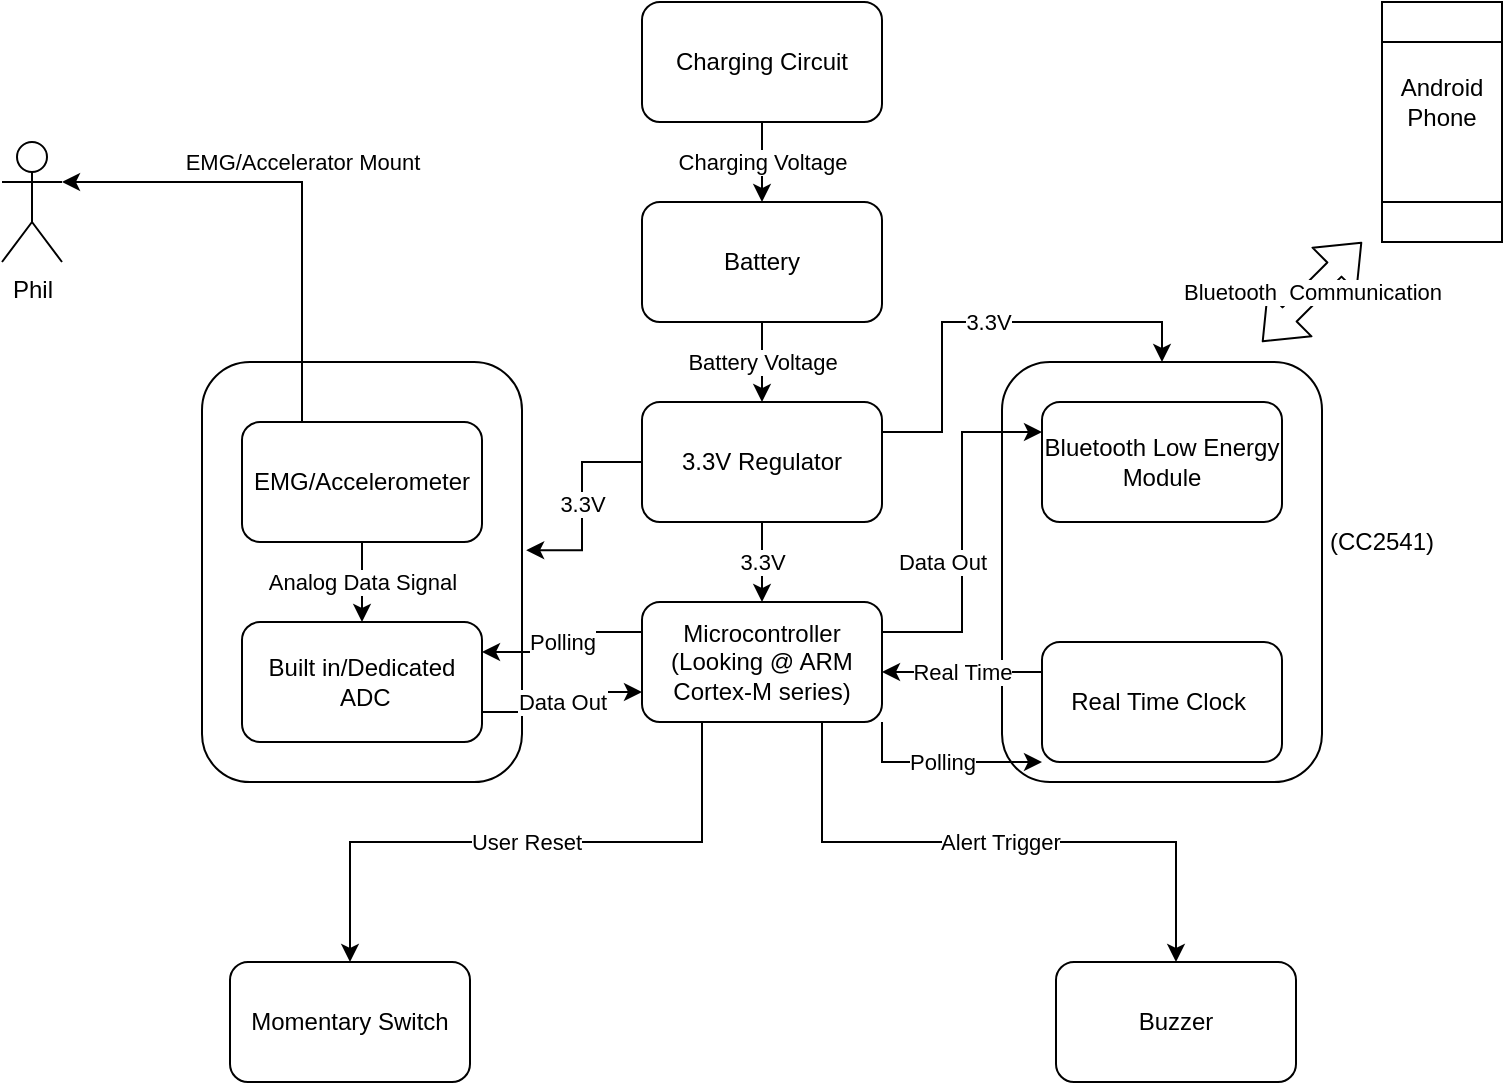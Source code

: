 <mxfile version="13.6.10" type="device"><diagram id="C5RBs43oDa-KdzZeNtuy" name="Page-1"><mxGraphModel dx="1422" dy="713" grid="1" gridSize="10" guides="1" tooltips="1" connect="1" arrows="1" fold="1" page="1" pageScale="1" pageWidth="827" pageHeight="1169" math="0" shadow="0"><root><mxCell id="WIyWlLk6GJQsqaUBKTNV-0"/><mxCell id="WIyWlLk6GJQsqaUBKTNV-1" parent="WIyWlLk6GJQsqaUBKTNV-0"/><mxCell id="KwHx51PYTw4PJ6g4DC7W-11" value="" style="rounded=1;whiteSpace=wrap;html=1;" parent="WIyWlLk6GJQsqaUBKTNV-1" vertex="1"><mxGeometry x="280" y="330" width="160" height="210" as="geometry"/></mxCell><mxCell id="KwHx51PYTw4PJ6g4DC7W-8" value="" style="rounded=1;whiteSpace=wrap;html=1;" parent="WIyWlLk6GJQsqaUBKTNV-1" vertex="1"><mxGeometry x="680" y="330" width="160" height="210" as="geometry"/></mxCell><mxCell id="KwHx51PYTw4PJ6g4DC7W-21" value="Battery Voltage" style="edgeStyle=orthogonalEdgeStyle;rounded=0;orthogonalLoop=1;jettySize=auto;html=1;exitX=0.5;exitY=1;exitDx=0;exitDy=0;entryX=0.5;entryY=0;entryDx=0;entryDy=0;" parent="WIyWlLk6GJQsqaUBKTNV-1" source="KwHx51PYTw4PJ6g4DC7W-1" target="KwHx51PYTw4PJ6g4DC7W-5" edge="1"><mxGeometry relative="1" as="geometry"/></mxCell><mxCell id="KwHx51PYTw4PJ6g4DC7W-1" value="Battery" style="rounded=1;whiteSpace=wrap;html=1;" parent="WIyWlLk6GJQsqaUBKTNV-1" vertex="1"><mxGeometry x="500" y="250" width="120" height="60" as="geometry"/></mxCell><mxCell id="KwHx51PYTw4PJ6g4DC7W-24" value="Data Out" style="edgeStyle=orthogonalEdgeStyle;rounded=0;orthogonalLoop=1;jettySize=auto;html=1;exitX=1;exitY=0.75;exitDx=0;exitDy=0;entryX=0;entryY=0.75;entryDx=0;entryDy=0;" parent="WIyWlLk6GJQsqaUBKTNV-1" source="KwHx51PYTw4PJ6g4DC7W-2" target="KwHx51PYTw4PJ6g4DC7W-18" edge="1"><mxGeometry relative="1" as="geometry"/></mxCell><mxCell id="KwHx51PYTw4PJ6g4DC7W-2" value="Built in/Dedicated&lt;br&gt;&amp;nbsp;ADC" style="rounded=1;whiteSpace=wrap;html=1;" parent="WIyWlLk6GJQsqaUBKTNV-1" vertex="1"><mxGeometry x="300" y="460" width="120" height="60" as="geometry"/></mxCell><mxCell id="KwHx51PYTw4PJ6g4DC7W-16" value="Analog Data Signal" style="edgeStyle=orthogonalEdgeStyle;rounded=0;orthogonalLoop=1;jettySize=auto;html=1;exitX=0.5;exitY=1;exitDx=0;exitDy=0;entryX=0.5;entryY=0;entryDx=0;entryDy=0;" parent="WIyWlLk6GJQsqaUBKTNV-1" source="KwHx51PYTw4PJ6g4DC7W-4" target="KwHx51PYTw4PJ6g4DC7W-2" edge="1"><mxGeometry relative="1" as="geometry"/></mxCell><mxCell id="KwHx51PYTw4PJ6g4DC7W-35" value="EMG/Accelerator Mount" style="edgeStyle=orthogonalEdgeStyle;rounded=0;orthogonalLoop=1;jettySize=auto;html=1;exitX=0.25;exitY=0;exitDx=0;exitDy=0;entryX=1;entryY=0.333;entryDx=0;entryDy=0;entryPerimeter=0;" parent="WIyWlLk6GJQsqaUBKTNV-1" source="KwHx51PYTw4PJ6g4DC7W-4" target="KwHx51PYTw4PJ6g4DC7W-33" edge="1"><mxGeometry y="10" relative="1" as="geometry"><mxPoint y="-20" as="offset"/></mxGeometry></mxCell><mxCell id="KwHx51PYTw4PJ6g4DC7W-4" value="EMG/Accelerometer" style="rounded=1;whiteSpace=wrap;html=1;" parent="WIyWlLk6GJQsqaUBKTNV-1" vertex="1"><mxGeometry x="300" y="360" width="120" height="60" as="geometry"/></mxCell><mxCell id="KwHx51PYTw4PJ6g4DC7W-22" value="3.3V" style="edgeStyle=orthogonalEdgeStyle;rounded=0;orthogonalLoop=1;jettySize=auto;html=1;exitX=0.5;exitY=1;exitDx=0;exitDy=0;entryX=0.5;entryY=0;entryDx=0;entryDy=0;" parent="WIyWlLk6GJQsqaUBKTNV-1" source="KwHx51PYTw4PJ6g4DC7W-5" target="KwHx51PYTw4PJ6g4DC7W-18" edge="1"><mxGeometry relative="1" as="geometry"/></mxCell><mxCell id="KwHx51PYTw4PJ6g4DC7W-29" value="3.3V" style="edgeStyle=orthogonalEdgeStyle;rounded=0;orthogonalLoop=1;jettySize=auto;html=1;exitX=0;exitY=0.5;exitDx=0;exitDy=0;entryX=1.013;entryY=0.448;entryDx=0;entryDy=0;entryPerimeter=0;" parent="WIyWlLk6GJQsqaUBKTNV-1" source="KwHx51PYTw4PJ6g4DC7W-5" target="KwHx51PYTw4PJ6g4DC7W-11" edge="1"><mxGeometry relative="1" as="geometry"/></mxCell><mxCell id="KwHx51PYTw4PJ6g4DC7W-30" value="3.3V" style="edgeStyle=orthogonalEdgeStyle;rounded=0;orthogonalLoop=1;jettySize=auto;html=1;exitX=1;exitY=0.25;exitDx=0;exitDy=0;entryX=0.5;entryY=0;entryDx=0;entryDy=0;" parent="WIyWlLk6GJQsqaUBKTNV-1" source="KwHx51PYTw4PJ6g4DC7W-5" target="KwHx51PYTw4PJ6g4DC7W-8" edge="1"><mxGeometry relative="1" as="geometry"/></mxCell><mxCell id="KwHx51PYTw4PJ6g4DC7W-5" value="3.3V Regulator" style="rounded=1;whiteSpace=wrap;html=1;" parent="WIyWlLk6GJQsqaUBKTNV-1" vertex="1"><mxGeometry x="500" y="350" width="120" height="60" as="geometry"/></mxCell><mxCell id="KwHx51PYTw4PJ6g4DC7W-6" value="Bluetooth Low Energy Module" style="rounded=1;whiteSpace=wrap;html=1;" parent="WIyWlLk6GJQsqaUBKTNV-1" vertex="1"><mxGeometry x="700" y="350" width="120" height="60" as="geometry"/></mxCell><mxCell id="KwHx51PYTw4PJ6g4DC7W-32" value="Real Time" style="edgeStyle=orthogonalEdgeStyle;rounded=0;orthogonalLoop=1;jettySize=auto;html=1;exitX=0;exitY=0.25;exitDx=0;exitDy=0;" parent="WIyWlLk6GJQsqaUBKTNV-1" source="KwHx51PYTw4PJ6g4DC7W-7" edge="1"><mxGeometry relative="1" as="geometry"><mxPoint x="620" y="485" as="targetPoint"/><Array as="points"><mxPoint x="620" y="485"/></Array></mxGeometry></mxCell><mxCell id="KwHx51PYTw4PJ6g4DC7W-7" value="Real Time Clock&amp;nbsp;" style="rounded=1;whiteSpace=wrap;html=1;" parent="WIyWlLk6GJQsqaUBKTNV-1" vertex="1"><mxGeometry x="700" y="470" width="120" height="60" as="geometry"/></mxCell><mxCell id="KwHx51PYTw4PJ6g4DC7W-20" value="Charging Voltage" style="edgeStyle=orthogonalEdgeStyle;rounded=0;orthogonalLoop=1;jettySize=auto;html=1;exitX=0.5;exitY=1;exitDx=0;exitDy=0;entryX=0.5;entryY=0;entryDx=0;entryDy=0;" parent="WIyWlLk6GJQsqaUBKTNV-1" source="KwHx51PYTw4PJ6g4DC7W-13" target="KwHx51PYTw4PJ6g4DC7W-1" edge="1"><mxGeometry relative="1" as="geometry"/></mxCell><mxCell id="KwHx51PYTw4PJ6g4DC7W-13" value="Charging Circuit" style="rounded=1;whiteSpace=wrap;html=1;" parent="WIyWlLk6GJQsqaUBKTNV-1" vertex="1"><mxGeometry x="500" y="150" width="120" height="60" as="geometry"/></mxCell><mxCell id="KwHx51PYTw4PJ6g4DC7W-15" value="" style="endArrow=classic;html=1;" parent="WIyWlLk6GJQsqaUBKTNV-1" source="KwHx51PYTw4PJ6g4DC7W-11" edge="1"><mxGeometry width="50" height="50" relative="1" as="geometry"><mxPoint x="390" y="390" as="sourcePoint"/><mxPoint x="440" y="340" as="targetPoint"/></mxGeometry></mxCell><mxCell id="KwHx51PYTw4PJ6g4DC7W-23" value="Polling" style="edgeStyle=orthogonalEdgeStyle;rounded=0;orthogonalLoop=1;jettySize=auto;html=1;exitX=0;exitY=0.25;exitDx=0;exitDy=0;entryX=1;entryY=0.25;entryDx=0;entryDy=0;" parent="WIyWlLk6GJQsqaUBKTNV-1" source="KwHx51PYTw4PJ6g4DC7W-18" target="KwHx51PYTw4PJ6g4DC7W-2" edge="1"><mxGeometry relative="1" as="geometry"/></mxCell><mxCell id="KwHx51PYTw4PJ6g4DC7W-25" value="Data Out" style="edgeStyle=orthogonalEdgeStyle;rounded=0;orthogonalLoop=1;jettySize=auto;html=1;exitX=1;exitY=0.25;exitDx=0;exitDy=0;entryX=0;entryY=0.25;entryDx=0;entryDy=0;" parent="WIyWlLk6GJQsqaUBKTNV-1" source="KwHx51PYTw4PJ6g4DC7W-18" target="KwHx51PYTw4PJ6g4DC7W-6" edge="1"><mxGeometry x="-0.167" y="10" relative="1" as="geometry"><mxPoint as="offset"/></mxGeometry></mxCell><mxCell id="KwHx51PYTw4PJ6g4DC7W-31" value="Polling" style="edgeStyle=orthogonalEdgeStyle;rounded=0;orthogonalLoop=1;jettySize=auto;html=1;exitX=1;exitY=1;exitDx=0;exitDy=0;entryX=0;entryY=1;entryDx=0;entryDy=0;" parent="WIyWlLk6GJQsqaUBKTNV-1" source="KwHx51PYTw4PJ6g4DC7W-18" target="KwHx51PYTw4PJ6g4DC7W-7" edge="1"><mxGeometry relative="1" as="geometry"><Array as="points"><mxPoint x="620" y="530"/></Array></mxGeometry></mxCell><mxCell id="O4PBT0gKj7409n5mV9Pb-2" value="Alert Trigger" style="edgeStyle=orthogonalEdgeStyle;rounded=0;orthogonalLoop=1;jettySize=auto;html=1;exitX=0.75;exitY=1;exitDx=0;exitDy=0;entryX=0.5;entryY=0;entryDx=0;entryDy=0;" edge="1" parent="WIyWlLk6GJQsqaUBKTNV-1" source="KwHx51PYTw4PJ6g4DC7W-18" target="O4PBT0gKj7409n5mV9Pb-0"><mxGeometry relative="1" as="geometry"/></mxCell><mxCell id="O4PBT0gKj7409n5mV9Pb-5" value="User Reset" style="edgeStyle=orthogonalEdgeStyle;rounded=0;orthogonalLoop=1;jettySize=auto;html=1;exitX=0.25;exitY=1;exitDx=0;exitDy=0;entryX=0.5;entryY=0;entryDx=0;entryDy=0;" edge="1" parent="WIyWlLk6GJQsqaUBKTNV-1" source="KwHx51PYTw4PJ6g4DC7W-18" target="O4PBT0gKj7409n5mV9Pb-3"><mxGeometry relative="1" as="geometry"/></mxCell><mxCell id="KwHx51PYTw4PJ6g4DC7W-18" value="Microcontroller&lt;br&gt;(Looking @ ARM Cortex-M series)" style="rounded=1;whiteSpace=wrap;html=1;" parent="WIyWlLk6GJQsqaUBKTNV-1" vertex="1"><mxGeometry x="500" y="450" width="120" height="60" as="geometry"/></mxCell><mxCell id="KwHx51PYTw4PJ6g4DC7W-33" value="Phil" style="shape=umlActor;verticalLabelPosition=bottom;verticalAlign=top;html=1;outlineConnect=0;" parent="WIyWlLk6GJQsqaUBKTNV-1" vertex="1"><mxGeometry x="180" y="220" width="30" height="60" as="geometry"/></mxCell><mxCell id="KwHx51PYTw4PJ6g4DC7W-37" value="" style="shape=process;whiteSpace=wrap;html=1;backgroundOutline=1;rotation=90;size=0.167;" parent="WIyWlLk6GJQsqaUBKTNV-1" vertex="1"><mxGeometry x="840" y="180" width="120" height="60" as="geometry"/></mxCell><mxCell id="KwHx51PYTw4PJ6g4DC7W-38" value="Android Phone" style="text;html=1;strokeColor=none;fillColor=none;align=center;verticalAlign=middle;whiteSpace=wrap;rounded=0;" parent="WIyWlLk6GJQsqaUBKTNV-1" vertex="1"><mxGeometry x="880" y="190" width="40" height="20" as="geometry"/></mxCell><mxCell id="KwHx51PYTw4PJ6g4DC7W-41" value="Bluetooth&amp;nbsp; Communication" style="shape=flexArrow;endArrow=classic;startArrow=classic;html=1;" parent="WIyWlLk6GJQsqaUBKTNV-1" edge="1"><mxGeometry width="50" height="50" relative="1" as="geometry"><mxPoint x="810" y="320" as="sourcePoint"/><mxPoint x="860" y="270" as="targetPoint"/></mxGeometry></mxCell><mxCell id="KwHx51PYTw4PJ6g4DC7W-42" value="(CC2541)" style="text;html=1;strokeColor=none;fillColor=none;align=center;verticalAlign=middle;whiteSpace=wrap;rounded=0;" parent="WIyWlLk6GJQsqaUBKTNV-1" vertex="1"><mxGeometry x="850" y="410" width="40" height="20" as="geometry"/></mxCell><mxCell id="O4PBT0gKj7409n5mV9Pb-0" value="Buzzer" style="rounded=1;whiteSpace=wrap;html=1;" vertex="1" parent="WIyWlLk6GJQsqaUBKTNV-1"><mxGeometry x="707" y="630" width="120" height="60" as="geometry"/></mxCell><mxCell id="O4PBT0gKj7409n5mV9Pb-3" value="Momentary Switch" style="rounded=1;whiteSpace=wrap;html=1;" vertex="1" parent="WIyWlLk6GJQsqaUBKTNV-1"><mxGeometry x="294" y="630" width="120" height="60" as="geometry"/></mxCell></root></mxGraphModel></diagram></mxfile>